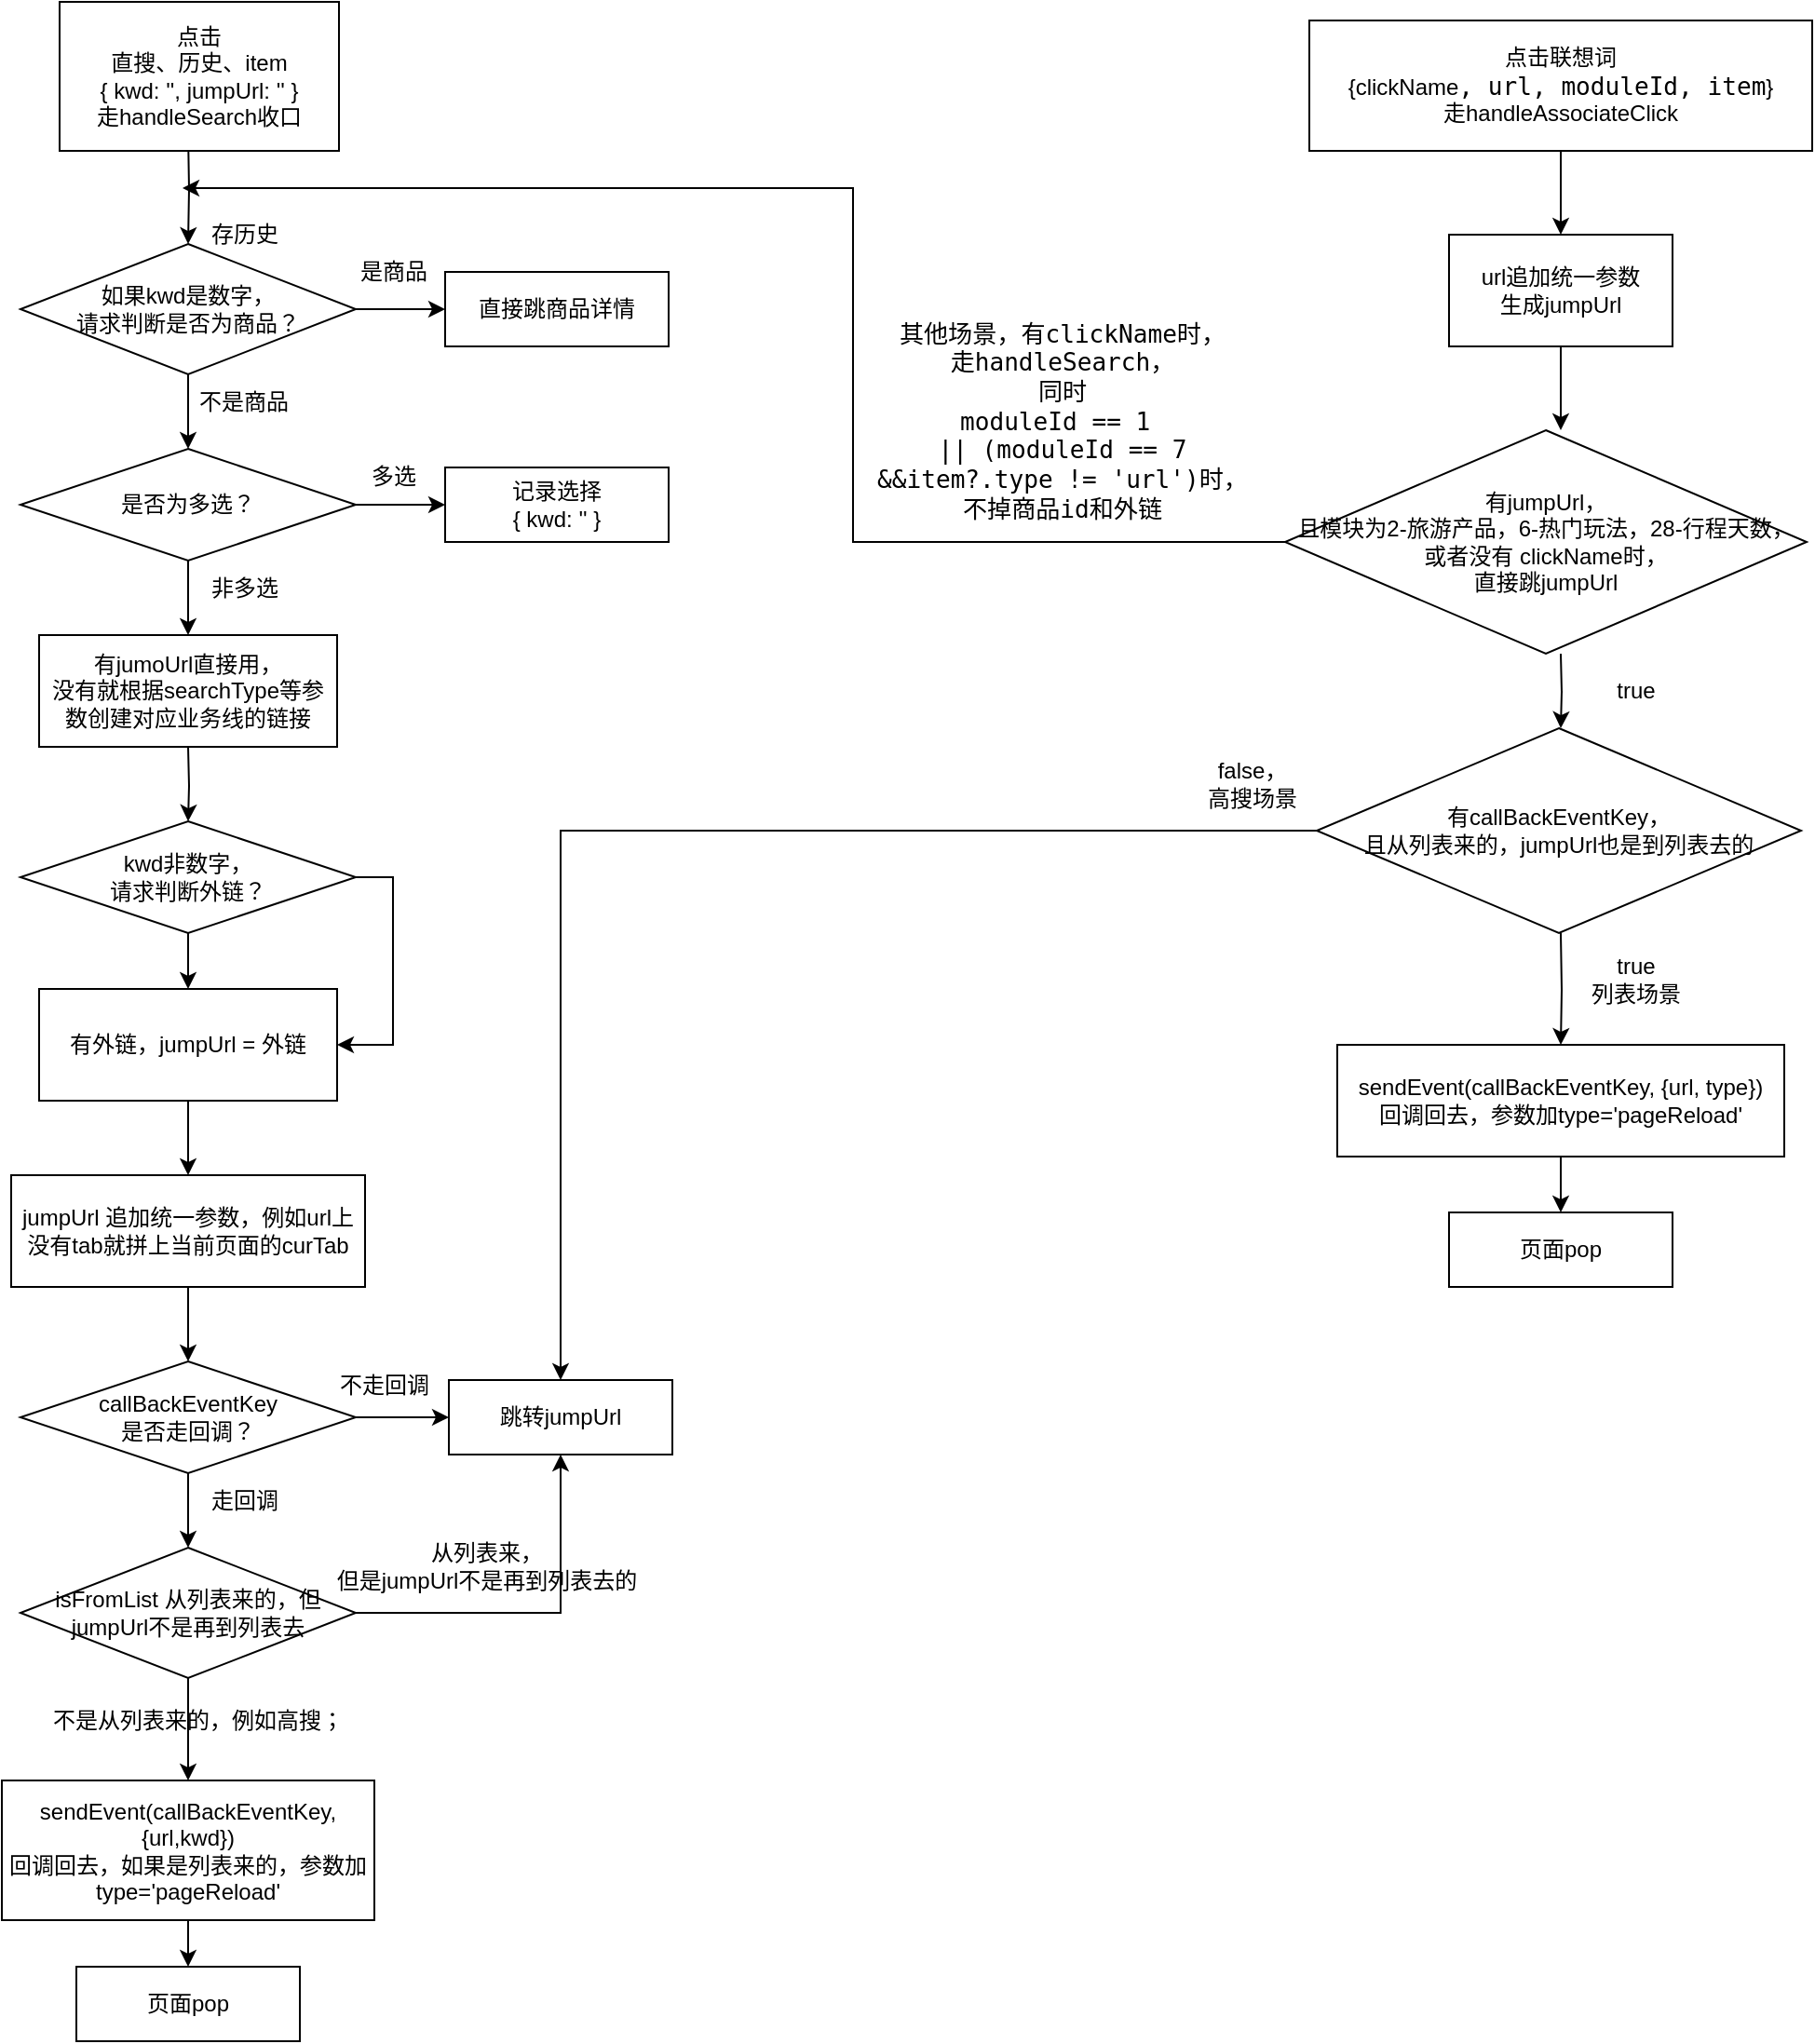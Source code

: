 <mxfile version="21.6.9" type="github">
  <diagram name="第 1 页" id="bZpao4SQzhubovC4iQOP">
    <mxGraphModel dx="1417" dy="1027" grid="1" gridSize="10" guides="1" tooltips="1" connect="1" arrows="1" fold="1" page="1" pageScale="1" pageWidth="1169" pageHeight="1654" math="0" shadow="0">
      <root>
        <mxCell id="0" />
        <mxCell id="1" parent="0" />
        <mxCell id="zOIRGuzp_y8PJll8Rqjs-61" value="" style="edgeStyle=orthogonalEdgeStyle;rounded=0;orthogonalLoop=1;jettySize=auto;html=1;exitX=0.5;exitY=1;exitDx=0;exitDy=0;" edge="1" parent="1" target="zOIRGuzp_y8PJll8Rqjs-64">
          <mxGeometry relative="1" as="geometry">
            <mxPoint x="123" y="180" as="targetPoint" />
            <mxPoint x="123" y="90" as="sourcePoint" />
          </mxGeometry>
        </mxCell>
        <mxCell id="zOIRGuzp_y8PJll8Rqjs-62" value="" style="edgeStyle=orthogonalEdgeStyle;rounded=0;orthogonalLoop=1;jettySize=auto;html=1;" edge="1" parent="1" source="zOIRGuzp_y8PJll8Rqjs-64">
          <mxGeometry relative="1" as="geometry">
            <mxPoint x="123" y="260" as="targetPoint" />
          </mxGeometry>
        </mxCell>
        <mxCell id="zOIRGuzp_y8PJll8Rqjs-63" value="" style="edgeStyle=orthogonalEdgeStyle;rounded=0;orthogonalLoop=1;jettySize=auto;html=1;" edge="1" parent="1" source="zOIRGuzp_y8PJll8Rqjs-64" target="zOIRGuzp_y8PJll8Rqjs-72">
          <mxGeometry relative="1" as="geometry" />
        </mxCell>
        <mxCell id="zOIRGuzp_y8PJll8Rqjs-64" value="如果kwd是数字，&lt;br&gt;请求判断是否为商品？" style="rhombus;whiteSpace=wrap;html=1;" vertex="1" parent="1">
          <mxGeometry x="33" y="150" width="180" height="70" as="geometry" />
        </mxCell>
        <mxCell id="zOIRGuzp_y8PJll8Rqjs-65" value="不是商品" style="text;html=1;strokeColor=none;fillColor=none;align=center;verticalAlign=middle;whiteSpace=wrap;rounded=0;" vertex="1" parent="1">
          <mxGeometry x="123" y="220" width="60" height="30" as="geometry" />
        </mxCell>
        <mxCell id="zOIRGuzp_y8PJll8Rqjs-66" value="是商品" style="text;html=1;align=center;verticalAlign=middle;resizable=0;points=[];autosize=1;strokeColor=none;fillColor=none;" vertex="1" parent="1">
          <mxGeometry x="203" y="150" width="60" height="30" as="geometry" />
        </mxCell>
        <mxCell id="zOIRGuzp_y8PJll8Rqjs-67" value="" style="edgeStyle=orthogonalEdgeStyle;rounded=0;orthogonalLoop=1;jettySize=auto;html=1;" edge="1" parent="1" source="zOIRGuzp_y8PJll8Rqjs-69" target="zOIRGuzp_y8PJll8Rqjs-71">
          <mxGeometry relative="1" as="geometry" />
        </mxCell>
        <mxCell id="zOIRGuzp_y8PJll8Rqjs-68" value="" style="edgeStyle=orthogonalEdgeStyle;rounded=0;orthogonalLoop=1;jettySize=auto;html=1;" edge="1" parent="1" source="zOIRGuzp_y8PJll8Rqjs-69">
          <mxGeometry relative="1" as="geometry">
            <mxPoint x="123" y="360" as="targetPoint" />
          </mxGeometry>
        </mxCell>
        <mxCell id="zOIRGuzp_y8PJll8Rqjs-69" value="是否为多选？" style="rhombus;whiteSpace=wrap;html=1;" vertex="1" parent="1">
          <mxGeometry x="33" y="260" width="180" height="60" as="geometry" />
        </mxCell>
        <mxCell id="zOIRGuzp_y8PJll8Rqjs-70" value="存历史" style="text;html=1;align=center;verticalAlign=middle;resizable=0;points=[];autosize=1;strokeColor=none;fillColor=none;" vertex="1" parent="1">
          <mxGeometry x="123" y="130" width="60" height="30" as="geometry" />
        </mxCell>
        <mxCell id="zOIRGuzp_y8PJll8Rqjs-71" value="记录选择&lt;br&gt;{ kwd: &#39;&#39; }" style="whiteSpace=wrap;html=1;" vertex="1" parent="1">
          <mxGeometry x="261" y="270" width="120" height="40" as="geometry" />
        </mxCell>
        <mxCell id="zOIRGuzp_y8PJll8Rqjs-72" value="直接跳商品详情" style="whiteSpace=wrap;html=1;" vertex="1" parent="1">
          <mxGeometry x="261" y="165" width="120" height="40" as="geometry" />
        </mxCell>
        <mxCell id="zOIRGuzp_y8PJll8Rqjs-73" value="" style="edgeStyle=orthogonalEdgeStyle;rounded=0;orthogonalLoop=1;jettySize=auto;html=1;" edge="1" parent="1" source="zOIRGuzp_y8PJll8Rqjs-75" target="zOIRGuzp_y8PJll8Rqjs-78">
          <mxGeometry relative="1" as="geometry" />
        </mxCell>
        <mxCell id="zOIRGuzp_y8PJll8Rqjs-74" style="edgeStyle=orthogonalEdgeStyle;rounded=0;orthogonalLoop=1;jettySize=auto;html=1;entryX=1;entryY=0.5;entryDx=0;entryDy=0;" edge="1" parent="1" source="zOIRGuzp_y8PJll8Rqjs-75" target="zOIRGuzp_y8PJll8Rqjs-78">
          <mxGeometry relative="1" as="geometry">
            <Array as="points">
              <mxPoint x="233" y="490" />
              <mxPoint x="233" y="580" />
            </Array>
          </mxGeometry>
        </mxCell>
        <mxCell id="zOIRGuzp_y8PJll8Rqjs-75" value="kwd非数字，&lt;br&gt;请求判断外链？" style="rhombus;whiteSpace=wrap;html=1;" vertex="1" parent="1">
          <mxGeometry x="33" y="460" width="180" height="60" as="geometry" />
        </mxCell>
        <mxCell id="zOIRGuzp_y8PJll8Rqjs-76" value="" style="edgeStyle=orthogonalEdgeStyle;rounded=0;orthogonalLoop=1;jettySize=auto;html=1;" edge="1" parent="1" target="zOIRGuzp_y8PJll8Rqjs-75">
          <mxGeometry relative="1" as="geometry">
            <mxPoint x="123" y="420" as="sourcePoint" />
          </mxGeometry>
        </mxCell>
        <mxCell id="zOIRGuzp_y8PJll8Rqjs-77" value="" style="edgeStyle=orthogonalEdgeStyle;rounded=0;orthogonalLoop=1;jettySize=auto;html=1;" edge="1" parent="1" source="zOIRGuzp_y8PJll8Rqjs-78" target="zOIRGuzp_y8PJll8Rqjs-80">
          <mxGeometry relative="1" as="geometry" />
        </mxCell>
        <mxCell id="zOIRGuzp_y8PJll8Rqjs-78" value="有外链，jumpUrl = 外链" style="whiteSpace=wrap;html=1;" vertex="1" parent="1">
          <mxGeometry x="43" y="550" width="160" height="60" as="geometry" />
        </mxCell>
        <mxCell id="zOIRGuzp_y8PJll8Rqjs-79" value="" style="edgeStyle=orthogonalEdgeStyle;rounded=0;orthogonalLoop=1;jettySize=auto;html=1;" edge="1" parent="1" source="zOIRGuzp_y8PJll8Rqjs-80" target="zOIRGuzp_y8PJll8Rqjs-87">
          <mxGeometry relative="1" as="geometry" />
        </mxCell>
        <mxCell id="zOIRGuzp_y8PJll8Rqjs-80" value="jumpUrl 追加统一参数，例如url上没有tab就拼上当前页面的curTab" style="rounded=0;whiteSpace=wrap;html=1;" vertex="1" parent="1">
          <mxGeometry x="28" y="650" width="190" height="60" as="geometry" />
        </mxCell>
        <mxCell id="zOIRGuzp_y8PJll8Rqjs-81" value="有jumoUrl直接用，&lt;br&gt;没有就根据searchType等参数创建对应业务线的链接" style="rounded=0;whiteSpace=wrap;html=1;" vertex="1" parent="1">
          <mxGeometry x="43" y="360" width="160" height="60" as="geometry" />
        </mxCell>
        <mxCell id="zOIRGuzp_y8PJll8Rqjs-82" value="点击&lt;br style=&quot;border-color: var(--border-color);&quot;&gt;直搜、历史、item&lt;br style=&quot;border-color: var(--border-color);&quot;&gt;{ kwd: &#39;&#39;,&amp;nbsp;jumpUrl: &#39;&#39;&amp;nbsp;}&lt;br&gt;走handleSearch收口" style="rounded=0;whiteSpace=wrap;html=1;" vertex="1" parent="1">
          <mxGeometry x="54" y="20" width="150" height="80" as="geometry" />
        </mxCell>
        <mxCell id="zOIRGuzp_y8PJll8Rqjs-83" value="非多选" style="text;html=1;align=center;verticalAlign=middle;resizable=0;points=[];autosize=1;strokeColor=none;fillColor=none;" vertex="1" parent="1">
          <mxGeometry x="123" y="320" width="60" height="30" as="geometry" />
        </mxCell>
        <mxCell id="zOIRGuzp_y8PJll8Rqjs-84" value="多选" style="text;html=1;align=center;verticalAlign=middle;resizable=0;points=[];autosize=1;strokeColor=none;fillColor=none;" vertex="1" parent="1">
          <mxGeometry x="208" y="260" width="50" height="30" as="geometry" />
        </mxCell>
        <mxCell id="zOIRGuzp_y8PJll8Rqjs-85" value="" style="edgeStyle=orthogonalEdgeStyle;rounded=0;orthogonalLoop=1;jettySize=auto;html=1;" edge="1" parent="1" source="zOIRGuzp_y8PJll8Rqjs-87" target="zOIRGuzp_y8PJll8Rqjs-88">
          <mxGeometry relative="1" as="geometry" />
        </mxCell>
        <mxCell id="zOIRGuzp_y8PJll8Rqjs-86" value="" style="edgeStyle=orthogonalEdgeStyle;rounded=0;orthogonalLoop=1;jettySize=auto;html=1;" edge="1" parent="1" source="zOIRGuzp_y8PJll8Rqjs-87" target="zOIRGuzp_y8PJll8Rqjs-92">
          <mxGeometry relative="1" as="geometry" />
        </mxCell>
        <mxCell id="zOIRGuzp_y8PJll8Rqjs-87" value="callBackEventKey&lt;br&gt;是否走回调？" style="rhombus;whiteSpace=wrap;html=1;" vertex="1" parent="1">
          <mxGeometry x="33" y="750" width="180" height="60" as="geometry" />
        </mxCell>
        <mxCell id="zOIRGuzp_y8PJll8Rqjs-88" value="跳转jumpUrl" style="whiteSpace=wrap;html=1;" vertex="1" parent="1">
          <mxGeometry x="263" y="760" width="120" height="40" as="geometry" />
        </mxCell>
        <mxCell id="zOIRGuzp_y8PJll8Rqjs-89" value="不走回调" style="text;html=1;align=center;verticalAlign=middle;resizable=0;points=[];autosize=1;strokeColor=none;fillColor=none;" vertex="1" parent="1">
          <mxGeometry x="193" y="748" width="70" height="30" as="geometry" />
        </mxCell>
        <mxCell id="zOIRGuzp_y8PJll8Rqjs-90" style="edgeStyle=orthogonalEdgeStyle;rounded=0;orthogonalLoop=1;jettySize=auto;html=1;exitX=1;exitY=0.5;exitDx=0;exitDy=0;entryX=0.5;entryY=1;entryDx=0;entryDy=0;" edge="1" parent="1" source="zOIRGuzp_y8PJll8Rqjs-92" target="zOIRGuzp_y8PJll8Rqjs-88">
          <mxGeometry relative="1" as="geometry" />
        </mxCell>
        <mxCell id="zOIRGuzp_y8PJll8Rqjs-91" value="" style="edgeStyle=orthogonalEdgeStyle;rounded=0;orthogonalLoop=1;jettySize=auto;html=1;" edge="1" parent="1" source="zOIRGuzp_y8PJll8Rqjs-92" target="zOIRGuzp_y8PJll8Rqjs-96">
          <mxGeometry relative="1" as="geometry" />
        </mxCell>
        <mxCell id="zOIRGuzp_y8PJll8Rqjs-92" value="isFromList 从列表来的，但jumpUrl不是再到列表去" style="rhombus;whiteSpace=wrap;html=1;" vertex="1" parent="1">
          <mxGeometry x="33" y="850" width="180" height="70" as="geometry" />
        </mxCell>
        <mxCell id="zOIRGuzp_y8PJll8Rqjs-93" value="走回调" style="text;html=1;align=center;verticalAlign=middle;resizable=0;points=[];autosize=1;strokeColor=none;fillColor=none;" vertex="1" parent="1">
          <mxGeometry x="123" y="810" width="60" height="30" as="geometry" />
        </mxCell>
        <mxCell id="zOIRGuzp_y8PJll8Rqjs-94" value="从列表来，&lt;br&gt;但是jumpUrl不是再到列表去的&lt;br&gt;" style="text;html=1;align=center;verticalAlign=middle;resizable=0;points=[];autosize=1;strokeColor=none;fillColor=none;" vertex="1" parent="1">
          <mxGeometry x="193" y="840" width="180" height="40" as="geometry" />
        </mxCell>
        <mxCell id="zOIRGuzp_y8PJll8Rqjs-95" value="" style="edgeStyle=orthogonalEdgeStyle;rounded=0;orthogonalLoop=1;jettySize=auto;html=1;" edge="1" parent="1" source="zOIRGuzp_y8PJll8Rqjs-96" target="zOIRGuzp_y8PJll8Rqjs-97">
          <mxGeometry relative="1" as="geometry" />
        </mxCell>
        <mxCell id="zOIRGuzp_y8PJll8Rqjs-96" value="sendEvent(callBackEventKey, {url,kwd}&lt;span style=&quot;background-color: initial;&quot;&gt;)&lt;/span&gt;&lt;br&gt;回调回去，如果是列表来的，参数加type=&#39;pageReload&#39;" style="rounded=0;whiteSpace=wrap;html=1;" vertex="1" parent="1">
          <mxGeometry x="23" y="975" width="200" height="75" as="geometry" />
        </mxCell>
        <mxCell id="zOIRGuzp_y8PJll8Rqjs-97" value="页面pop" style="whiteSpace=wrap;html=1;" vertex="1" parent="1">
          <mxGeometry x="63" y="1075" width="120" height="40" as="geometry" />
        </mxCell>
        <mxCell id="zOIRGuzp_y8PJll8Rqjs-98" value="不是从列表来的，例如高搜；" style="text;html=1;align=center;verticalAlign=middle;resizable=0;points=[];autosize=1;strokeColor=none;fillColor=none;" vertex="1" parent="1">
          <mxGeometry x="38" y="928" width="180" height="30" as="geometry" />
        </mxCell>
        <mxCell id="zOIRGuzp_y8PJll8Rqjs-128" value="" style="edgeStyle=orthogonalEdgeStyle;rounded=0;orthogonalLoop=1;jettySize=auto;html=1;" edge="1" parent="1" source="zOIRGuzp_y8PJll8Rqjs-100" target="zOIRGuzp_y8PJll8Rqjs-101">
          <mxGeometry relative="1" as="geometry" />
        </mxCell>
        <mxCell id="zOIRGuzp_y8PJll8Rqjs-100" value="点击联想词&lt;br&gt;{clickName&lt;span style=&quot;font-family: &amp;quot;JetBrains Mono&amp;quot;, monospace; font-size: 9.8pt;&quot;&gt;, &lt;/span&gt;&lt;span style=&quot;font-family: &amp;quot;JetBrains Mono&amp;quot;, monospace; font-size: 9.8pt;&quot;&gt;url&lt;/span&gt;&lt;span style=&quot;font-family: &amp;quot;JetBrains Mono&amp;quot;, monospace; font-size: 9.8pt;&quot;&gt;, &lt;/span&gt;&lt;span style=&quot;font-family: &amp;quot;JetBrains Mono&amp;quot;, monospace; font-size: 9.8pt;&quot;&gt;moduleId&lt;/span&gt;&lt;span style=&quot;font-family: &amp;quot;JetBrains Mono&amp;quot;, monospace; font-size: 9.8pt;&quot;&gt;, &lt;/span&gt;&lt;span style=&quot;font-family: &amp;quot;JetBrains Mono&amp;quot;, monospace; font-size: 9.8pt;&quot;&gt;item&lt;/span&gt;}&lt;br&gt;走handleAssociateClick" style="rounded=0;whiteSpace=wrap;html=1;" vertex="1" parent="1">
          <mxGeometry x="725" y="30" width="270" height="70" as="geometry" />
        </mxCell>
        <mxCell id="zOIRGuzp_y8PJll8Rqjs-129" value="" style="edgeStyle=orthogonalEdgeStyle;rounded=0;orthogonalLoop=1;jettySize=auto;html=1;" edge="1" parent="1" source="zOIRGuzp_y8PJll8Rqjs-101">
          <mxGeometry relative="1" as="geometry">
            <mxPoint x="860" y="250" as="targetPoint" />
          </mxGeometry>
        </mxCell>
        <mxCell id="zOIRGuzp_y8PJll8Rqjs-101" value="url追加统一参数&lt;br&gt;生成jumpUrl" style="rounded=0;whiteSpace=wrap;html=1;" vertex="1" parent="1">
          <mxGeometry x="800" y="145" width="120" height="60" as="geometry" />
        </mxCell>
        <mxCell id="zOIRGuzp_y8PJll8Rqjs-126" value="" style="edgeStyle=orthogonalEdgeStyle;rounded=0;orthogonalLoop=1;jettySize=auto;html=1;" edge="1" parent="1">
          <mxGeometry relative="1" as="geometry">
            <mxPoint x="860" y="370" as="sourcePoint" />
            <mxPoint x="860" y="410" as="targetPoint" />
          </mxGeometry>
        </mxCell>
        <mxCell id="zOIRGuzp_y8PJll8Rqjs-132" style="edgeStyle=orthogonalEdgeStyle;rounded=0;orthogonalLoop=1;jettySize=auto;html=1;exitX=0;exitY=0.5;exitDx=0;exitDy=0;" edge="1" parent="1" source="zOIRGuzp_y8PJll8Rqjs-102">
          <mxGeometry relative="1" as="geometry">
            <mxPoint x="120" y="120" as="targetPoint" />
            <Array as="points">
              <mxPoint x="480" y="310" />
              <mxPoint x="480" y="120" />
            </Array>
          </mxGeometry>
        </mxCell>
        <mxCell id="zOIRGuzp_y8PJll8Rqjs-102" value="有jumpUrl，&lt;br&gt;且模块为2-旅游产品，6-热门玩法，28-行程天数，或者没有 clickName时，&lt;br&gt;直接跳jumpUrl" style="rhombus;whiteSpace=wrap;html=1;" vertex="1" parent="1">
          <mxGeometry x="712" y="250" width="280" height="120" as="geometry" />
        </mxCell>
        <mxCell id="zOIRGuzp_y8PJll8Rqjs-117" value="" style="edgeStyle=orthogonalEdgeStyle;rounded=0;orthogonalLoop=1;jettySize=auto;html=1;" edge="1" parent="1" target="zOIRGuzp_y8PJll8Rqjs-121">
          <mxGeometry relative="1" as="geometry">
            <mxPoint x="860" y="520" as="sourcePoint" />
          </mxGeometry>
        </mxCell>
        <mxCell id="zOIRGuzp_y8PJll8Rqjs-127" style="edgeStyle=orthogonalEdgeStyle;rounded=0;orthogonalLoop=1;jettySize=auto;html=1;entryX=0.5;entryY=0;entryDx=0;entryDy=0;" edge="1" parent="1" source="zOIRGuzp_y8PJll8Rqjs-118" target="zOIRGuzp_y8PJll8Rqjs-88">
          <mxGeometry relative="1" as="geometry" />
        </mxCell>
        <mxCell id="zOIRGuzp_y8PJll8Rqjs-118" value="有callBackEventKey，&lt;br&gt;且&lt;span style=&quot;background-color: initial;&quot;&gt;从列表来的，jumpUrl也是到列表去的&lt;/span&gt;" style="rhombus;whiteSpace=wrap;html=1;" vertex="1" parent="1">
          <mxGeometry x="729" y="410" width="260" height="110" as="geometry" />
        </mxCell>
        <mxCell id="zOIRGuzp_y8PJll8Rqjs-120" value="" style="edgeStyle=orthogonalEdgeStyle;rounded=0;orthogonalLoop=1;jettySize=auto;html=1;" edge="1" parent="1" source="zOIRGuzp_y8PJll8Rqjs-121" target="zOIRGuzp_y8PJll8Rqjs-124">
          <mxGeometry relative="1" as="geometry" />
        </mxCell>
        <mxCell id="zOIRGuzp_y8PJll8Rqjs-121" value="sendEvent(callBackEventKey, {url, type&lt;span style=&quot;background-color: initial;&quot;&gt;}&lt;/span&gt;&lt;span style=&quot;background-color: initial;&quot;&gt;)&lt;/span&gt;&lt;br&gt;回调回去，参数加type=&#39;pageReload&#39;" style="rounded=0;whiteSpace=wrap;html=1;" vertex="1" parent="1">
          <mxGeometry x="740" y="580" width="240" height="60" as="geometry" />
        </mxCell>
        <mxCell id="zOIRGuzp_y8PJll8Rqjs-122" value="true&lt;br&gt;列表场景" style="text;html=1;align=center;verticalAlign=middle;resizable=0;points=[];autosize=1;strokeColor=none;fillColor=none;" vertex="1" parent="1">
          <mxGeometry x="865" y="525" width="70" height="40" as="geometry" />
        </mxCell>
        <mxCell id="zOIRGuzp_y8PJll8Rqjs-123" value="false，&lt;br&gt;高搜场景" style="text;html=1;align=center;verticalAlign=middle;resizable=0;points=[];autosize=1;strokeColor=none;fillColor=none;" vertex="1" parent="1">
          <mxGeometry x="659" y="420" width="70" height="40" as="geometry" />
        </mxCell>
        <mxCell id="zOIRGuzp_y8PJll8Rqjs-124" value="页面pop" style="whiteSpace=wrap;html=1;" vertex="1" parent="1">
          <mxGeometry x="800" y="670" width="120" height="40" as="geometry" />
        </mxCell>
        <mxCell id="zOIRGuzp_y8PJll8Rqjs-125" value="true" style="text;html=1;align=center;verticalAlign=middle;resizable=0;points=[];autosize=1;strokeColor=none;fillColor=none;" vertex="1" parent="1">
          <mxGeometry x="880" y="375" width="40" height="30" as="geometry" />
        </mxCell>
        <mxCell id="zOIRGuzp_y8PJll8Rqjs-133" value="&lt;p style=&quot;font-family: &amp;quot;JetBrains Mono&amp;quot;, monospace; font-size: 9.8pt;&quot;&gt;&lt;span style=&quot;background-color: rgb(255, 255, 255);&quot;&gt;其他场景，有clickName时，&lt;br&gt;&lt;/span&gt;&lt;span style=&quot;background-color: rgb(255, 255, 255);&quot;&gt;走handleSearch，&lt;br&gt;&lt;/span&gt;&lt;span style=&quot;background-color: rgb(255, 255, 255);&quot;&gt;同时&lt;br&gt;&lt;/span&gt;&lt;span style=&quot;background-color: rgb(255, 255, 255);&quot;&gt;moduleId == 1&amp;nbsp;&lt;br&gt;&lt;/span&gt;&lt;span style=&quot;background-color: rgb(255, 255, 255); font-size: 9.8pt;&quot;&gt;|| (moduleId == 7&lt;br&gt;&lt;/span&gt;&lt;span style=&quot;background-color: rgb(255, 255, 255); font-size: 9.8pt;&quot;&gt;&amp;amp;&amp;amp;item?.type != &#39;url&#39;)时，&lt;br&gt;&lt;/span&gt;&lt;span style=&quot;background-color: rgb(255, 255, 255); font-size: 9.8pt;&quot;&gt;不掉商品id和外链&lt;/span&gt;&lt;/p&gt;" style="text;html=1;align=center;verticalAlign=middle;resizable=0;points=[];autosize=1;strokeColor=none;fillColor=none;" vertex="1" parent="1">
          <mxGeometry x="482" y="170" width="220" height="150" as="geometry" />
        </mxCell>
      </root>
    </mxGraphModel>
  </diagram>
</mxfile>
